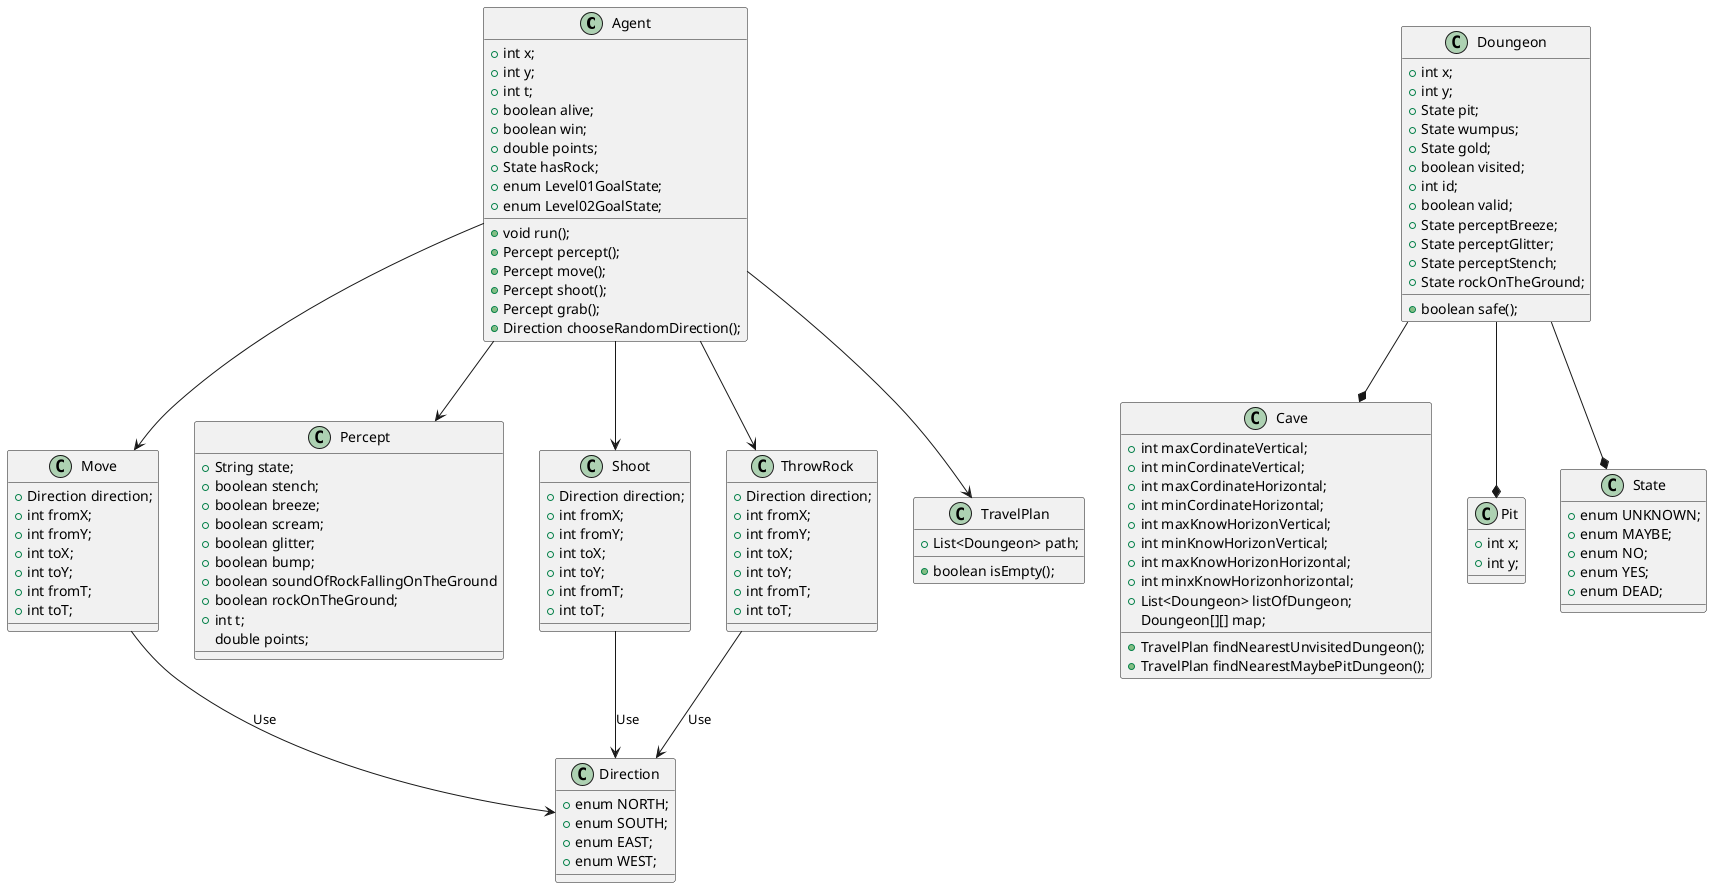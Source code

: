 @startuml

class Agent{
  +int x;
  +int y;
  +int t;
  +boolean alive;
  +boolean win;
  +double points;
  +State hasRock;
  +enum Level01GoalState;
  +enum Level02GoalState;

  +void run();
  +Percept percept();
  +Percept move();
  +Percept shoot();
  +Percept grab();
  +Direction chooseRandomDirection();
}

class Cave{
  +int maxCordinateVertical;
  +int minCordinateVertical;
  +int maxCordinateHorizontal;
  +int minCordinateHorizontal;
  +int maxKnowHorizonVertical;
  +int minKnowHorizonVertical;
  +int maxKnowHorizonHorizontal;
  +int minxKnowHorizonhorizontal;
  +List<Doungeon> listOfDungeon;
  Doungeon[][] map;

  +TravelPlan findNearestUnvisitedDungeon();
  +TravelPlan findNearestMaybePitDungeon();
}

class Direction{
  +enum NORTH;
  +enum SOUTH;
  +enum EAST;
  +enum WEST;
}

class Doungeon{
  +int x;
  +int y;
  +State pit;
  +State wumpus;
  +State gold;
  +boolean visited;
  +int id;
  +boolean valid;
  +State perceptBreeze;
  +State perceptGlitter;
  +State perceptStench;
  +State rockOnTheGround;

  +boolean safe();
}

class Move{
  +Direction direction;
  +int fromX;
  +int fromY;
  +int toX;
  +int toY;
  +int fromT;
  +int toT;
}

class Percept{
  +String state;
  +boolean stench;
  +boolean breeze;
  +boolean scream;
  +boolean glitter;
  +boolean bump;
  +boolean soundOfRockFallingOnTheGround
  +boolean rockOnTheGround;
  +int t;
  double points;
}

class Pit{
  +int x;
  +int y;
}

class Shoot{
  +Direction direction;
  +int fromX;
  +int fromY;
  +int toX;
  +int toY;
  +int fromT;
  +int toT;
}

class ThrowRock{
  +Direction direction;
  +int fromX;
  +int fromY;
  +int toX;
  +int toY;
  +int fromT;
  +int toT;
}

class State{
  +enum UNKNOWN;
  +enum MAYBE;
  +enum NO;
  +enum YES;
  +enum DEAD;
}

class TravelPlan{
  +List<Doungeon> path;
  +boolean isEmpty();
}


Agent --> Move
Agent --> Shoot
Agent --> ThrowRock
Agent --> Percept
Agent --> TravelPlan
Move --> Direction : Use
Shoot --> Direction : Use
ThrowRock --> Direction : Use
Doungeon --* State
Doungeon --* Cave
Doungeon --* Pit


@enduml
